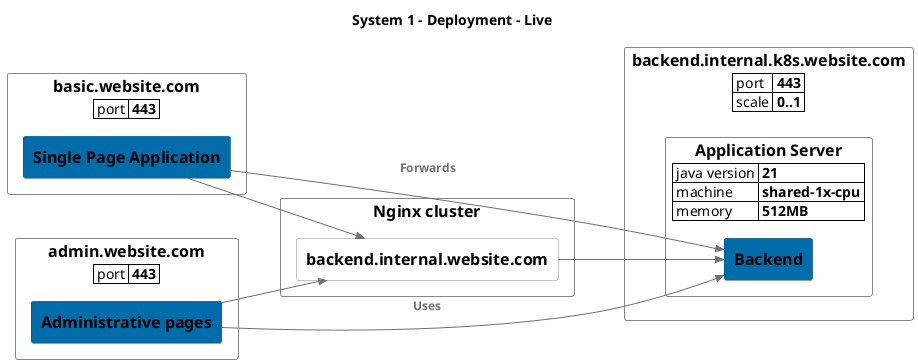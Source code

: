 @startuml
set separator none
title System 1 - Deployment - Live

left to right direction

!include <C4/C4>
!include <C4/C4_Context>
!include <C4/C4_Container>
!include <C4/C4_Deployment>

AddElementTag("Element", $bgColor="#ffffff", $borderColor="#888888", $fontColor="#000000", $sprite="", $shadowing="", $borderStyle="solid")
AddElementTag("Container", $bgColor="#006daa", $borderColor="#004c76", $fontColor="#000000", $sprite="", $shadowing="", $borderStyle="solid")

AddRelTag("Relationship", $textColor="#707070", $lineColor="#707070", $lineStyle = "")

WithoutPropertyHeader()
AddProperty("port","443")
Deployment_Node(Live.basicwebsitecom, "basic.website.com", $type="", $descr="", $tags="Element", $link="") {
  Container(Live.basicwebsitecom.SinglePageApplication_1, "Single Page Application", $techn="", $descr="", $tags="Container", $link="")
}

WithoutPropertyHeader()
AddProperty("port","443")
Deployment_Node(Live.adminwebsitecom, "admin.website.com", $type="", $descr="", $tags="Element", $link="") {
  Container(Live.adminwebsitecom.Administrativepages_1, "Administrative pages", $techn="", $descr="", $tags="Container", $link="")
}

Deployment_Node(Live.Nginxcluster, "Nginx cluster", $type="", $descr="", $tags="Element", $link="") {
  Deployment_Node(Live.Nginxcluster.backendinternalwebsitecom, "backend.internal.website.com", $type="", $descr="", $tags="Element", $link="")
}

WithoutPropertyHeader()
AddProperty("port","443")
AddProperty("scale","0..1")
Deployment_Node(Live.backendinternalk8swebsitecom, "backend.internal.k8s.website.com", $type="", $descr="", $tags="Element", $link="") {
  WithoutPropertyHeader()
  AddProperty("java version","21")
  AddProperty("machine","shared-1x-cpu")
  AddProperty("memory","512MB")
  Deployment_Node(Live.backendinternalk8swebsitecom.ApplicationServer, "Application Server", $type="", $descr="", $tags="Element", $link="") {
    Container(Live.backendinternalk8swebsitecom.ApplicationServer.Backend_1, "Backend", $techn="", $descr="", $tags="Container", $link="")
  }

}

Rel(Live.basicwebsitecom.SinglePageApplication_1, Live.backendinternalk8swebsitecom.ApplicationServer.Backend_1, "Forwards", $techn="", $tags="Relationship", $link="")
Rel(Live.adminwebsitecom.Administrativepages_1, Live.backendinternalk8swebsitecom.ApplicationServer.Backend_1, "Uses", $techn="", $tags="Relationship", $link="")
Rel(Live.basicwebsitecom.SinglePageApplication_1, Live.Nginxcluster.backendinternalwebsitecom, "", $techn="", $tags="Relationship", $link="")
Rel(Live.adminwebsitecom.Administrativepages_1, Live.Nginxcluster.backendinternalwebsitecom, "", $techn="", $tags="Relationship", $link="")
Rel(Live.Nginxcluster.backendinternalwebsitecom, Live.backendinternalk8swebsitecom.ApplicationServer.Backend_1, "", $techn="", $tags="Relationship", $link="")

hide stereotypes
@enduml
